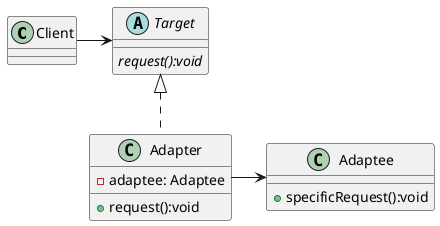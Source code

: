 @startuml adapter

class Client
abstract Target{
  {abstract}request():void
}
class Adapter{
  - adaptee: Adaptee
  + request():void
}
class Adaptee{
  + specificRequest():void
}

Client -right-> Target
Adapter .up.|> Target
Adapter -right-> Adaptee
@enduml
